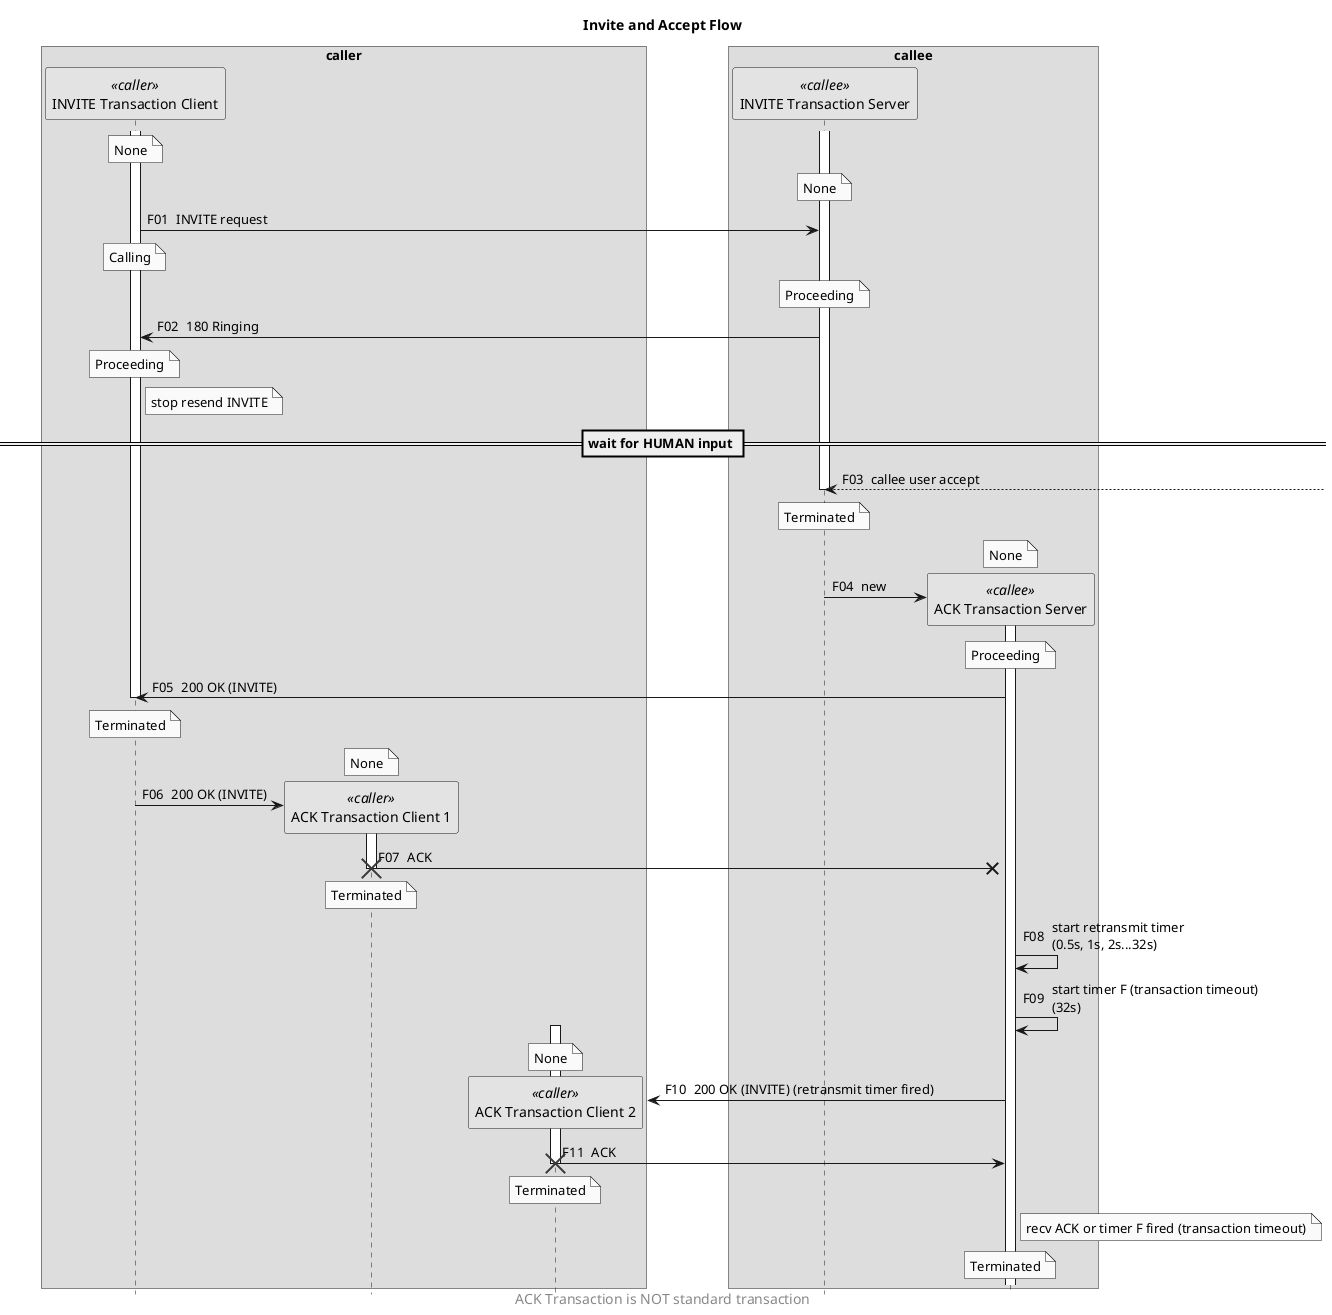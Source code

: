 @startuml
title Invite and Accept Flow
skinparam monochrome true
hide footbox
autonumber "F00 "
skinparam BoxPadding 40

skinparam footerFontSize 14
'skinparam footerFontColor red
footer ACK Transaction is NOT standard transaction

box "caller"
participant "INVITE Transaction Client" as InviteTC << caller >>
participant "ACK Transaction Client 1" as AckTC1 << caller >>
participant "ACK Transaction Client 2" as AckTC2 << caller >>
end box

box "callee"
participant "INVITE Transaction Server" as InviteTS << callee >>
participant "ACK Transaction Server" as AckTS << callee >>
end box

activate InviteTC
activate InviteTS

note over InviteTC: None
note over InviteTS: None
InviteTC -> InviteTS: INVITE request
note over InviteTC: Calling
note over InviteTS: Proceeding
InviteTC <- InviteTS: 180 Ringing
note over InviteTC: Proceeding
note right of InviteTC: stop resend INVITE
== wait for HUMAN input ==
InviteTS <-- : callee user accept
note over InviteTS: Terminated
deactivate InviteTS

note over AckTS: None
InviteTS -> AckTS**: new
activate AckTS
note over AckTS: Proceeding
InviteTC <- AckTS: 200 OK (INVITE)
note over InviteTC: Terminated
deactivate InviteTC
note over AckTC1: None
AckTC1 <- InviteTC**: 200 OK (INVITE)
activate AckTC1
AckTC1 ->x AckTS: ACK
note over AckTC1: Terminated
destroy AckTC1
AckTS -> AckTS: start retransmit timer\n(0.5s, 1s, 2s...32s)
AckTS -> AckTS: start timer F (transaction timeout)\n(32s)
note over AckTC2: None
activate AckTC2
AckTC2 <- AckTS**: 200 OK (INVITE) (retransmit timer fired)
AckTC2 -> AckTS: ACK
note over AckTC2: Terminated
note right of AckTS: recv ACK or timer F fired (transaction timeout)
destroy AckTC2
note over AckTS: Terminated
'deactivate AckTS

@enduml